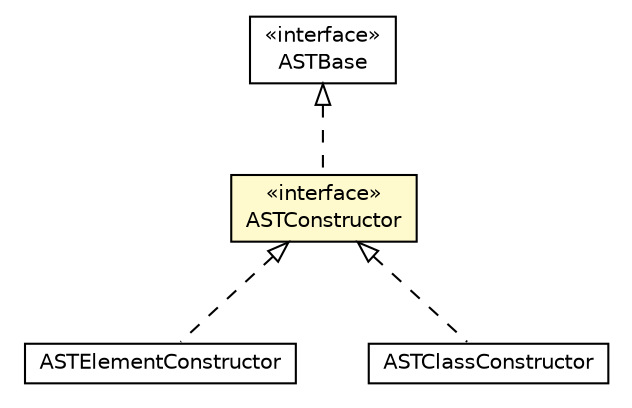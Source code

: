 #!/usr/local/bin/dot
#
# Class diagram 
# Generated by UMLGraph version 5.1 (http://www.umlgraph.org/)
#

digraph G {
	edge [fontname="Helvetica",fontsize=10,labelfontname="Helvetica",labelfontsize=10];
	node [fontname="Helvetica",fontsize=10,shape=plaintext];
	nodesep=0.25;
	ranksep=0.5;
	// org.androidtransfuse.adapter.ASTConstructor
	c63166 [label=<<table title="org.androidtransfuse.adapter.ASTConstructor" border="0" cellborder="1" cellspacing="0" cellpadding="2" port="p" bgcolor="lemonChiffon" href="./ASTConstructor.html">
		<tr><td><table border="0" cellspacing="0" cellpadding="1">
<tr><td align="center" balign="center"> &#171;interface&#187; </td></tr>
<tr><td align="center" balign="center"> ASTConstructor </td></tr>
		</table></td></tr>
		</table>>, fontname="Helvetica", fontcolor="black", fontsize=10.0];
	// org.androidtransfuse.adapter.ASTBase
	c63167 [label=<<table title="org.androidtransfuse.adapter.ASTBase" border="0" cellborder="1" cellspacing="0" cellpadding="2" port="p" href="./ASTBase.html">
		<tr><td><table border="0" cellspacing="0" cellpadding="1">
<tr><td align="center" balign="center"> &#171;interface&#187; </td></tr>
<tr><td align="center" balign="center"> ASTBase </td></tr>
		</table></td></tr>
		</table>>, fontname="Helvetica", fontcolor="black", fontsize=10.0];
	// org.androidtransfuse.adapter.element.ASTElementConstructor
	c63195 [label=<<table title="org.androidtransfuse.adapter.element.ASTElementConstructor" border="0" cellborder="1" cellspacing="0" cellpadding="2" port="p" href="./element/ASTElementConstructor.html">
		<tr><td><table border="0" cellspacing="0" cellpadding="1">
<tr><td align="center" balign="center"> ASTElementConstructor </td></tr>
		</table></td></tr>
		</table>>, fontname="Helvetica", fontcolor="black", fontsize=10.0];
	// org.androidtransfuse.adapter.classes.ASTClassConstructor
	c63197 [label=<<table title="org.androidtransfuse.adapter.classes.ASTClassConstructor" border="0" cellborder="1" cellspacing="0" cellpadding="2" port="p" href="./classes/ASTClassConstructor.html">
		<tr><td><table border="0" cellspacing="0" cellpadding="1">
<tr><td align="center" balign="center"> ASTClassConstructor </td></tr>
		</table></td></tr>
		</table>>, fontname="Helvetica", fontcolor="black", fontsize=10.0];
	//org.androidtransfuse.adapter.ASTConstructor implements org.androidtransfuse.adapter.ASTBase
	c63167:p -> c63166:p [dir=back,arrowtail=empty,style=dashed];
	//org.androidtransfuse.adapter.element.ASTElementConstructor implements org.androidtransfuse.adapter.ASTConstructor
	c63166:p -> c63195:p [dir=back,arrowtail=empty,style=dashed];
	//org.androidtransfuse.adapter.classes.ASTClassConstructor implements org.androidtransfuse.adapter.ASTConstructor
	c63166:p -> c63197:p [dir=back,arrowtail=empty,style=dashed];
}

